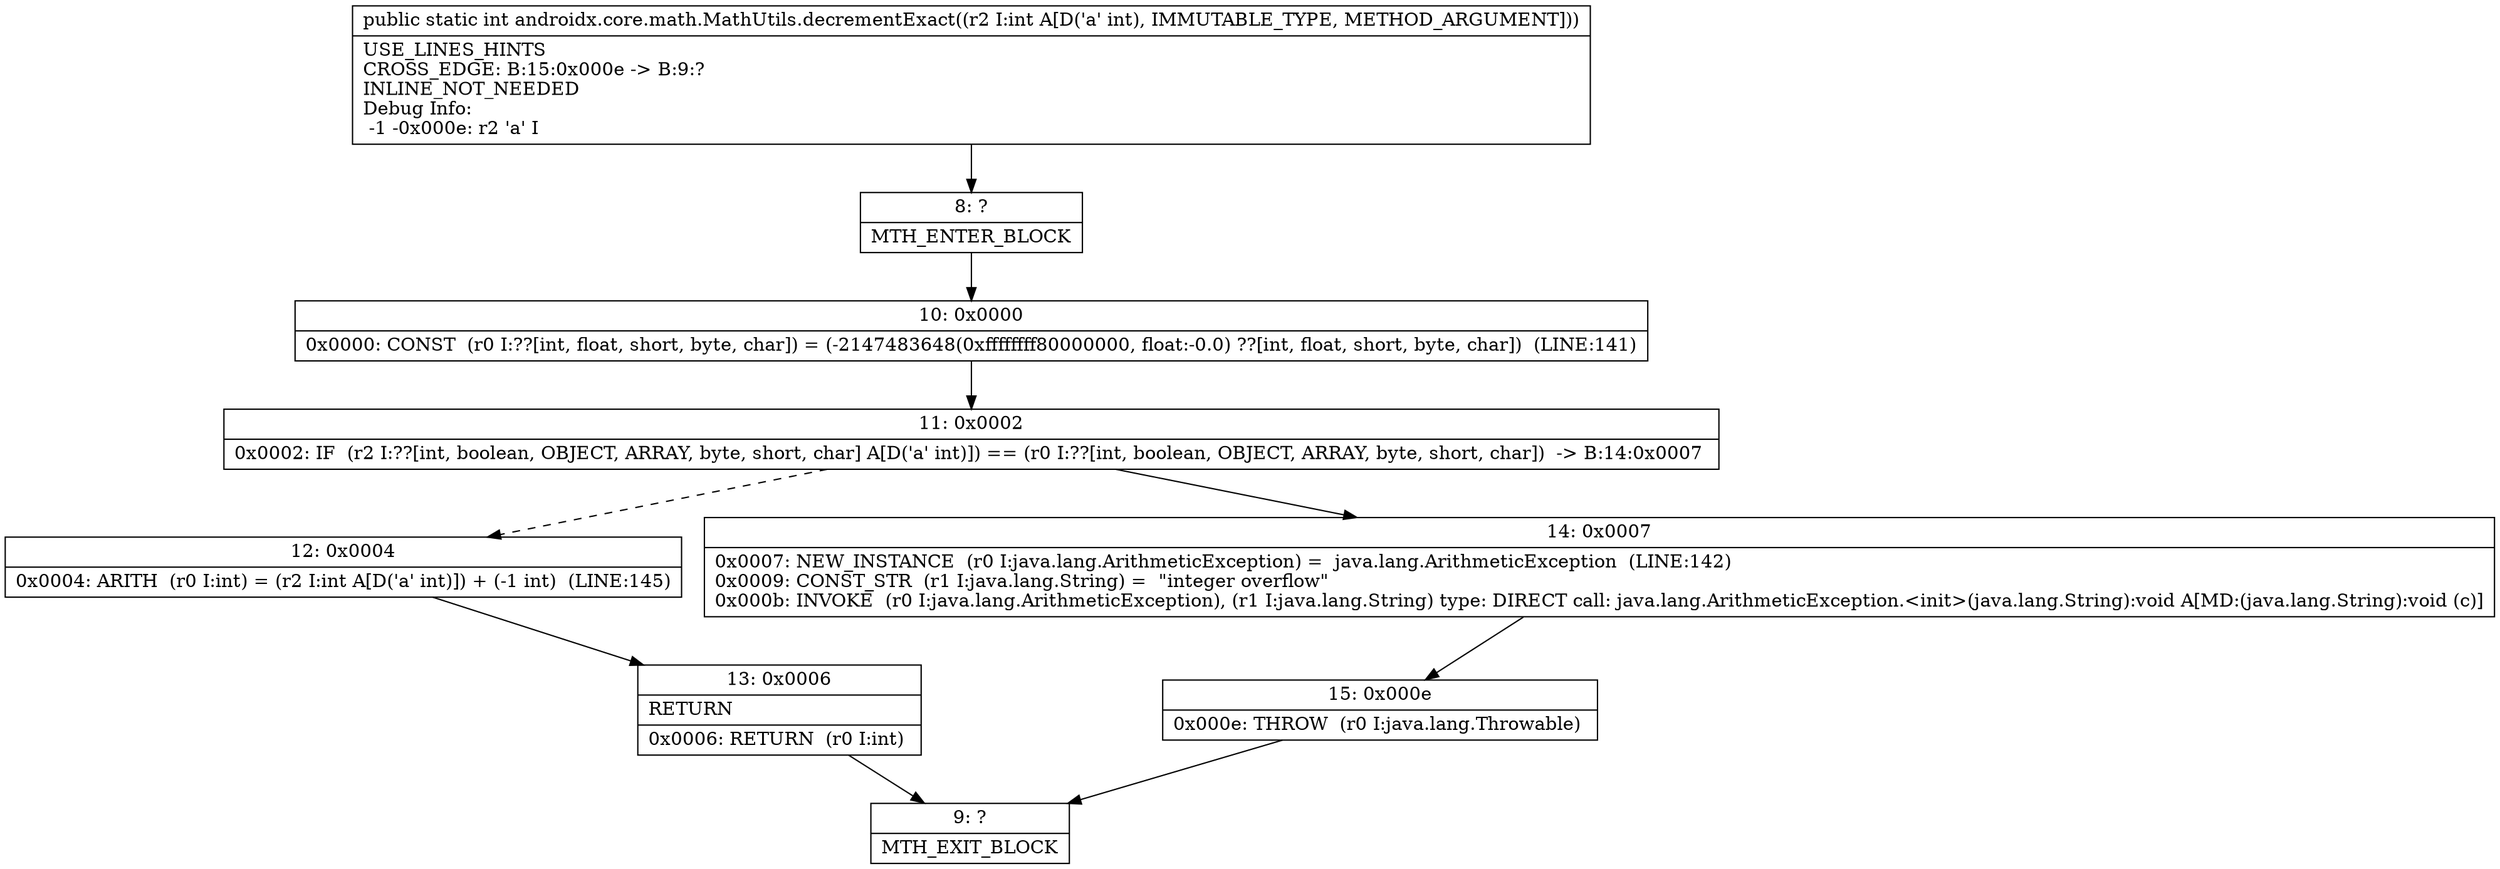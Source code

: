 digraph "CFG forandroidx.core.math.MathUtils.decrementExact(I)I" {
Node_8 [shape=record,label="{8\:\ ?|MTH_ENTER_BLOCK\l}"];
Node_10 [shape=record,label="{10\:\ 0x0000|0x0000: CONST  (r0 I:??[int, float, short, byte, char]) = (\-2147483648(0xffffffff80000000, float:\-0.0) ??[int, float, short, byte, char])  (LINE:141)\l}"];
Node_11 [shape=record,label="{11\:\ 0x0002|0x0002: IF  (r2 I:??[int, boolean, OBJECT, ARRAY, byte, short, char] A[D('a' int)]) == (r0 I:??[int, boolean, OBJECT, ARRAY, byte, short, char])  \-\> B:14:0x0007 \l}"];
Node_12 [shape=record,label="{12\:\ 0x0004|0x0004: ARITH  (r0 I:int) = (r2 I:int A[D('a' int)]) + (\-1 int)  (LINE:145)\l}"];
Node_13 [shape=record,label="{13\:\ 0x0006|RETURN\l|0x0006: RETURN  (r0 I:int) \l}"];
Node_9 [shape=record,label="{9\:\ ?|MTH_EXIT_BLOCK\l}"];
Node_14 [shape=record,label="{14\:\ 0x0007|0x0007: NEW_INSTANCE  (r0 I:java.lang.ArithmeticException) =  java.lang.ArithmeticException  (LINE:142)\l0x0009: CONST_STR  (r1 I:java.lang.String) =  \"integer overflow\" \l0x000b: INVOKE  (r0 I:java.lang.ArithmeticException), (r1 I:java.lang.String) type: DIRECT call: java.lang.ArithmeticException.\<init\>(java.lang.String):void A[MD:(java.lang.String):void (c)]\l}"];
Node_15 [shape=record,label="{15\:\ 0x000e|0x000e: THROW  (r0 I:java.lang.Throwable) \l}"];
MethodNode[shape=record,label="{public static int androidx.core.math.MathUtils.decrementExact((r2 I:int A[D('a' int), IMMUTABLE_TYPE, METHOD_ARGUMENT]))  | USE_LINES_HINTS\lCROSS_EDGE: B:15:0x000e \-\> B:9:?\lINLINE_NOT_NEEDED\lDebug Info:\l  \-1 \-0x000e: r2 'a' I\l}"];
MethodNode -> Node_8;Node_8 -> Node_10;
Node_10 -> Node_11;
Node_11 -> Node_12[style=dashed];
Node_11 -> Node_14;
Node_12 -> Node_13;
Node_13 -> Node_9;
Node_14 -> Node_15;
Node_15 -> Node_9;
}

